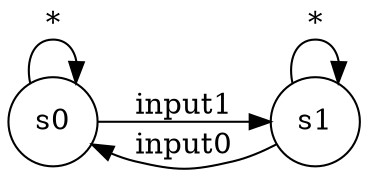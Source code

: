 digraph g {
	rankdir=LR;


	s0 [shape="circle" label="s0"];
	s1 [shape="circle" label="s1"];	
	
	s0 -> s0 [label="*"];
	s0 -> s1 [label="input1"];
	
	s1 -> s0 [label="input0"];
	s1 -> s1 [label="*"];
	
}

//dot -Tsvg sample.dot > sample.png
